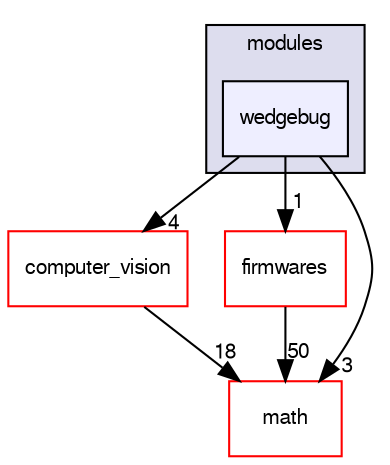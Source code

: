 digraph "sw/airborne/modules/wedgebug" {
  compound=true
  node [ fontsize="10", fontname="FreeSans"];
  edge [ labelfontsize="10", labelfontname="FreeSans"];
  subgraph clusterdir_c2abcdd6ccb39c3582929c0e3f5651c2 {
    graph [ bgcolor="#ddddee", pencolor="black", label="modules" fontname="FreeSans", fontsize="10", URL="dir_c2abcdd6ccb39c3582929c0e3f5651c2.html"]
  dir_b0be9e4db44222178b6b6cac00abe50a [shape=box, label="wedgebug", style="filled", fillcolor="#eeeeff", pencolor="black", URL="dir_b0be9e4db44222178b6b6cac00abe50a.html"];
  }
  dir_304e79c9f5d09ea65a2f55aafb6a6b9d [shape=box label="computer_vision" fillcolor="white" style="filled" color="red" URL="dir_304e79c9f5d09ea65a2f55aafb6a6b9d.html"];
  dir_e7d2494544042a787a6ee70a779a5e07 [shape=box label="firmwares" fillcolor="white" style="filled" color="red" URL="dir_e7d2494544042a787a6ee70a779a5e07.html"];
  dir_29343b6f5fcd4b75a5dfbb985ff56864 [shape=box label="math" fillcolor="white" style="filled" color="red" URL="dir_29343b6f5fcd4b75a5dfbb985ff56864.html"];
  dir_304e79c9f5d09ea65a2f55aafb6a6b9d->dir_29343b6f5fcd4b75a5dfbb985ff56864 [headlabel="18", labeldistance=1.5 headhref="dir_000119_000105.html"];
  dir_b0be9e4db44222178b6b6cac00abe50a->dir_304e79c9f5d09ea65a2f55aafb6a6b9d [headlabel="4", labeldistance=1.5 headhref="dir_000205_000119.html"];
  dir_b0be9e4db44222178b6b6cac00abe50a->dir_e7d2494544042a787a6ee70a779a5e07 [headlabel="1", labeldistance=1.5 headhref="dir_000205_000092.html"];
  dir_b0be9e4db44222178b6b6cac00abe50a->dir_29343b6f5fcd4b75a5dfbb985ff56864 [headlabel="3", labeldistance=1.5 headhref="dir_000205_000105.html"];
  dir_e7d2494544042a787a6ee70a779a5e07->dir_29343b6f5fcd4b75a5dfbb985ff56864 [headlabel="50", labeldistance=1.5 headhref="dir_000092_000105.html"];
}
